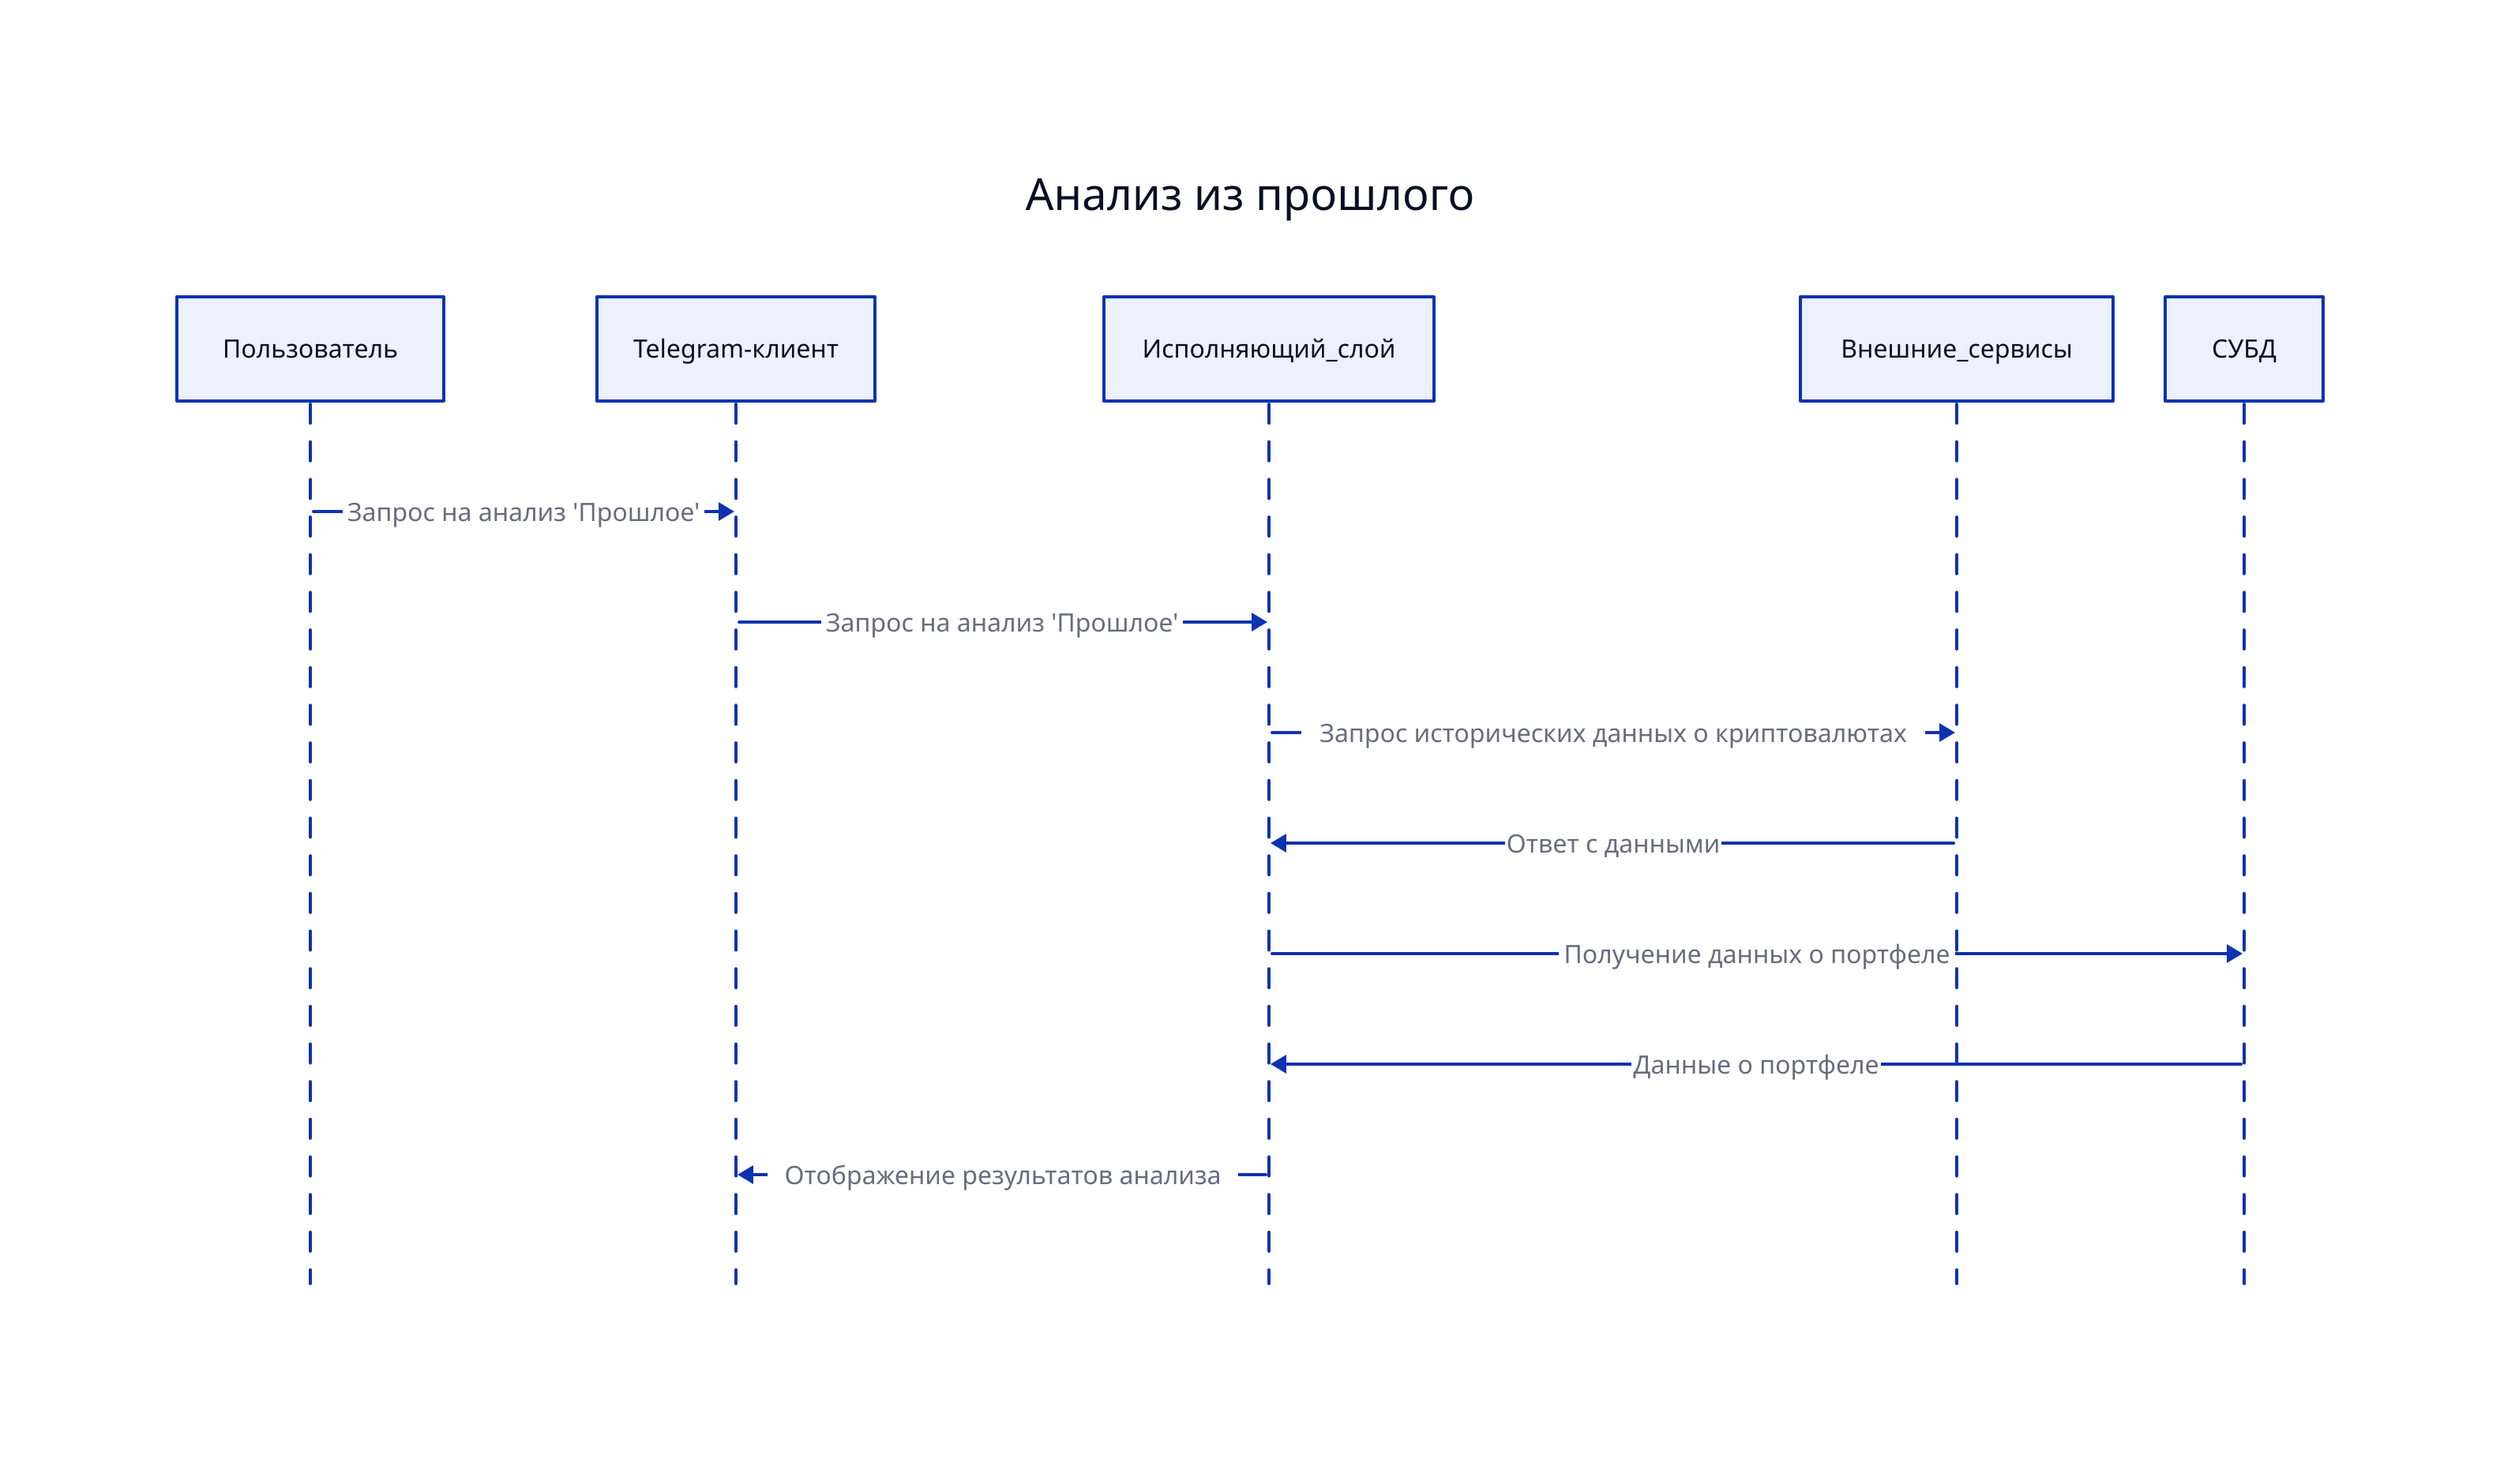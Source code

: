 "Анализ из прошлого": {
    shape: sequence_diagram
    
    Пользователь -> Telegram-клиент: "Запрос на анализ 'Прошлое'"
    Telegram-клиент -> Исполняющий_слой: "Запрос на анализ 'Прошлое'"
    Исполняющий_слой -> Внешние_сервисы: "Запрос исторических данных о криптовалютах"
    Внешние_сервисы -> Исполняющий_слой: "Ответ с данными"
    Исполняющий_слой -> СУБД: "Получение данных о портфеле"
    СУБД -> Исполняющий_слой: "Данные о портфеле"
    Исполняющий_слой -> Telegram-клиент: "Отображение результатов анализа"
}
